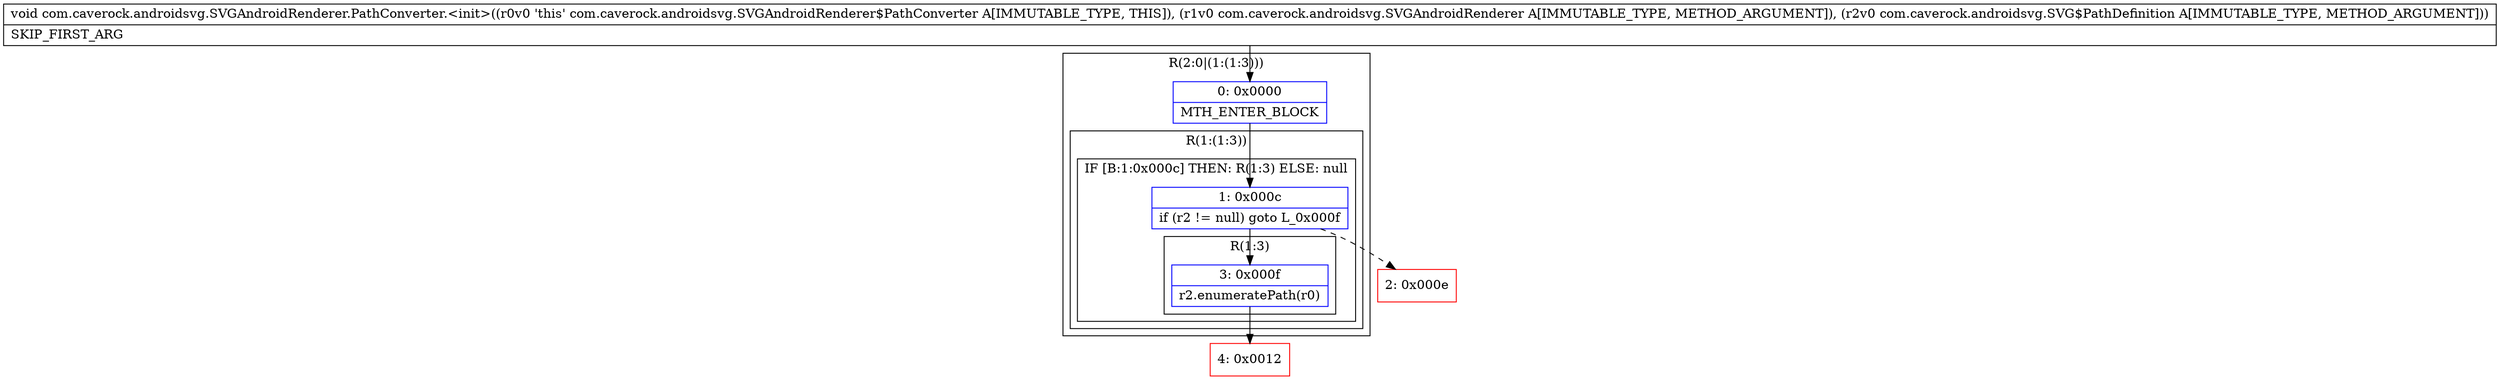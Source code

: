 digraph "CFG forcom.caverock.androidsvg.SVGAndroidRenderer.PathConverter.\<init\>(Lcom\/caverock\/androidsvg\/SVGAndroidRenderer;Lcom\/caverock\/androidsvg\/SVG$PathDefinition;)V" {
subgraph cluster_Region_2143865466 {
label = "R(2:0|(1:(1:3)))";
node [shape=record,color=blue];
Node_0 [shape=record,label="{0\:\ 0x0000|MTH_ENTER_BLOCK\l}"];
subgraph cluster_Region_2132887114 {
label = "R(1:(1:3))";
node [shape=record,color=blue];
subgraph cluster_IfRegion_1260314533 {
label = "IF [B:1:0x000c] THEN: R(1:3) ELSE: null";
node [shape=record,color=blue];
Node_1 [shape=record,label="{1\:\ 0x000c|if (r2 != null) goto L_0x000f\l}"];
subgraph cluster_Region_1249427796 {
label = "R(1:3)";
node [shape=record,color=blue];
Node_3 [shape=record,label="{3\:\ 0x000f|r2.enumeratePath(r0)\l}"];
}
}
}
}
Node_2 [shape=record,color=red,label="{2\:\ 0x000e}"];
Node_4 [shape=record,color=red,label="{4\:\ 0x0012}"];
MethodNode[shape=record,label="{void com.caverock.androidsvg.SVGAndroidRenderer.PathConverter.\<init\>((r0v0 'this' com.caverock.androidsvg.SVGAndroidRenderer$PathConverter A[IMMUTABLE_TYPE, THIS]), (r1v0 com.caverock.androidsvg.SVGAndroidRenderer A[IMMUTABLE_TYPE, METHOD_ARGUMENT]), (r2v0 com.caverock.androidsvg.SVG$PathDefinition A[IMMUTABLE_TYPE, METHOD_ARGUMENT]))  | SKIP_FIRST_ARG\l}"];
MethodNode -> Node_0;
Node_0 -> Node_1;
Node_1 -> Node_2[style=dashed];
Node_1 -> Node_3;
Node_3 -> Node_4;
}

